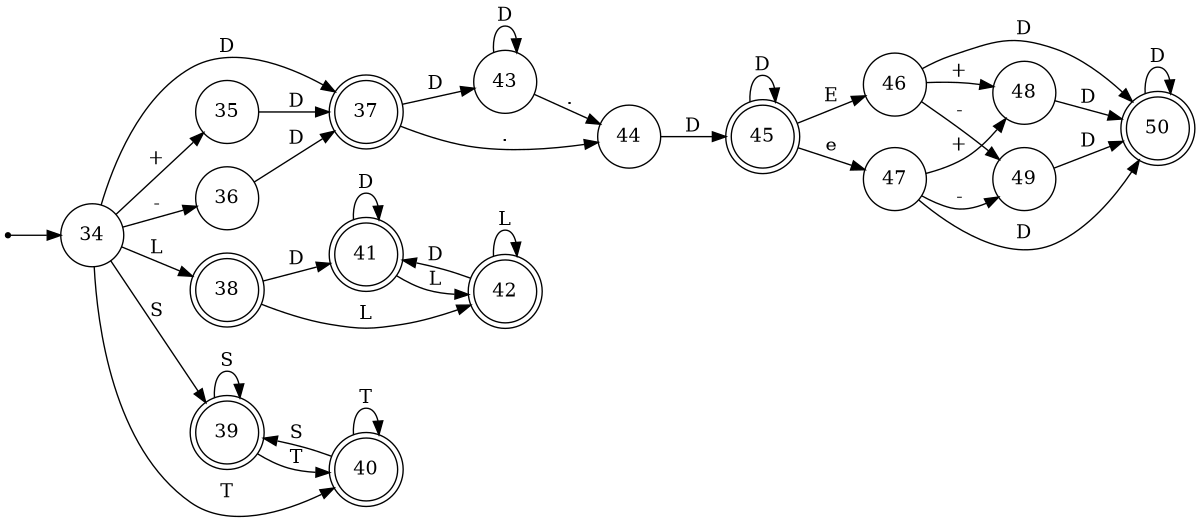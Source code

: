 digraph finite_state_machine {
rankdir=LR;
size="8,5"
node [shape = doublecircle]; 37;
node [shape = doublecircle]; 38;
node [shape = doublecircle]; 39;
node [shape = doublecircle]; 40;
node [shape = doublecircle]; 41;
node [shape = doublecircle]; 42;
node [shape = doublecircle]; 45;
node [shape = doublecircle]; 50;
node [shape = point ]; qi;
node [shape = circle];
qi -> 34;
34 -> 35 [ label = "+"] 34 -> 36 [ label = "-"] 34 -> 37 [ label = "D"] 34 -> 38 [ label = "L"] 34 -> 39 [ label = "S"] 34 -> 40 [ label = "T"] 35 -> 37 [ label = "D"] 36 -> 37 [ label = "D"] 37 -> 43 [ label = "D"] 37 -> 44 [ label = "."] 38 -> 41 [ label = "D"] 38 -> 42 [ label = "L"] 39 -> 39 [ label = "S"] 39 -> 40 [ label = "T"] 40 -> 39 [ label = "S"] 40 -> 40 [ label = "T"] 41 -> 41 [ label = "D"] 41 -> 42 [ label = "L"] 42 -> 41 [ label = "D"] 42 -> 42 [ label = "L"] 43 -> 43 [ label = "D"] 43 -> 44 [ label = "."] 44 -> 45 [ label = "D"] 45 -> 45 [ label = "D"] 45 -> 46 [ label = "E"] 45 -> 47 [ label = "e"] 46 -> 48 [ label = "+"] 46 -> 49 [ label = "-"] 46 -> 50 [ label = "D"] 47 -> 48 [ label = "+"] 47 -> 49 [ label = "-"] 47 -> 50 [ label = "D"] 48 -> 50 [ label = "D"] 49 -> 50 [ label = "D"] 50 -> 50 [ label = "D"] }